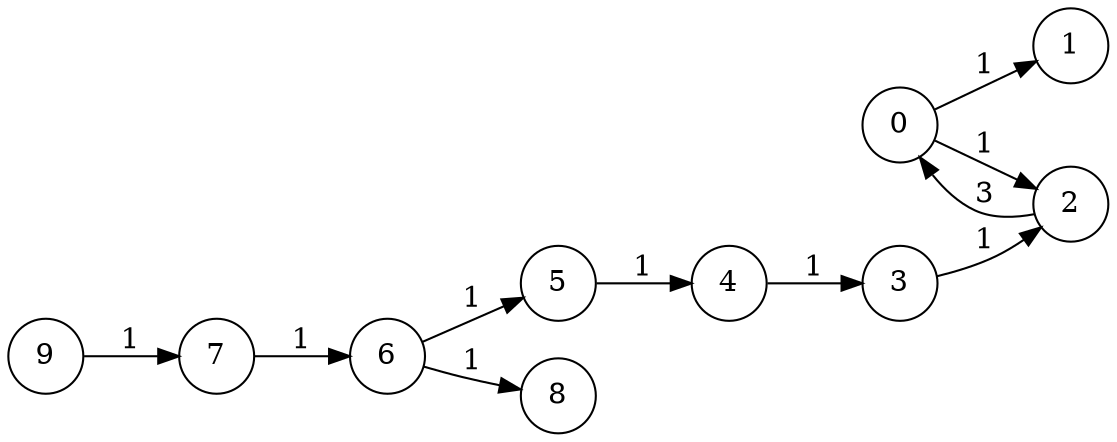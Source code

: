 digraph dot_graph {
  rankdir=LR;
  size="8,5"
  node [shape=circle];
  0 -> 1 [label = "1"]; 
  0 -> 2 [label = "1"]; 
  2 -> 0 [label = "3"]; 
  3 -> 2 [label = "1"]; 
  4 -> 3 [label = "1"]; 
  5 -> 4 [label = "1"]; 
  6 -> 8 [label = "1"]; 
  6 -> 5 [label = "1"]; 
  7 -> 6 [label = "1"]; 
  9 -> 7 [label = "1"]; 
}